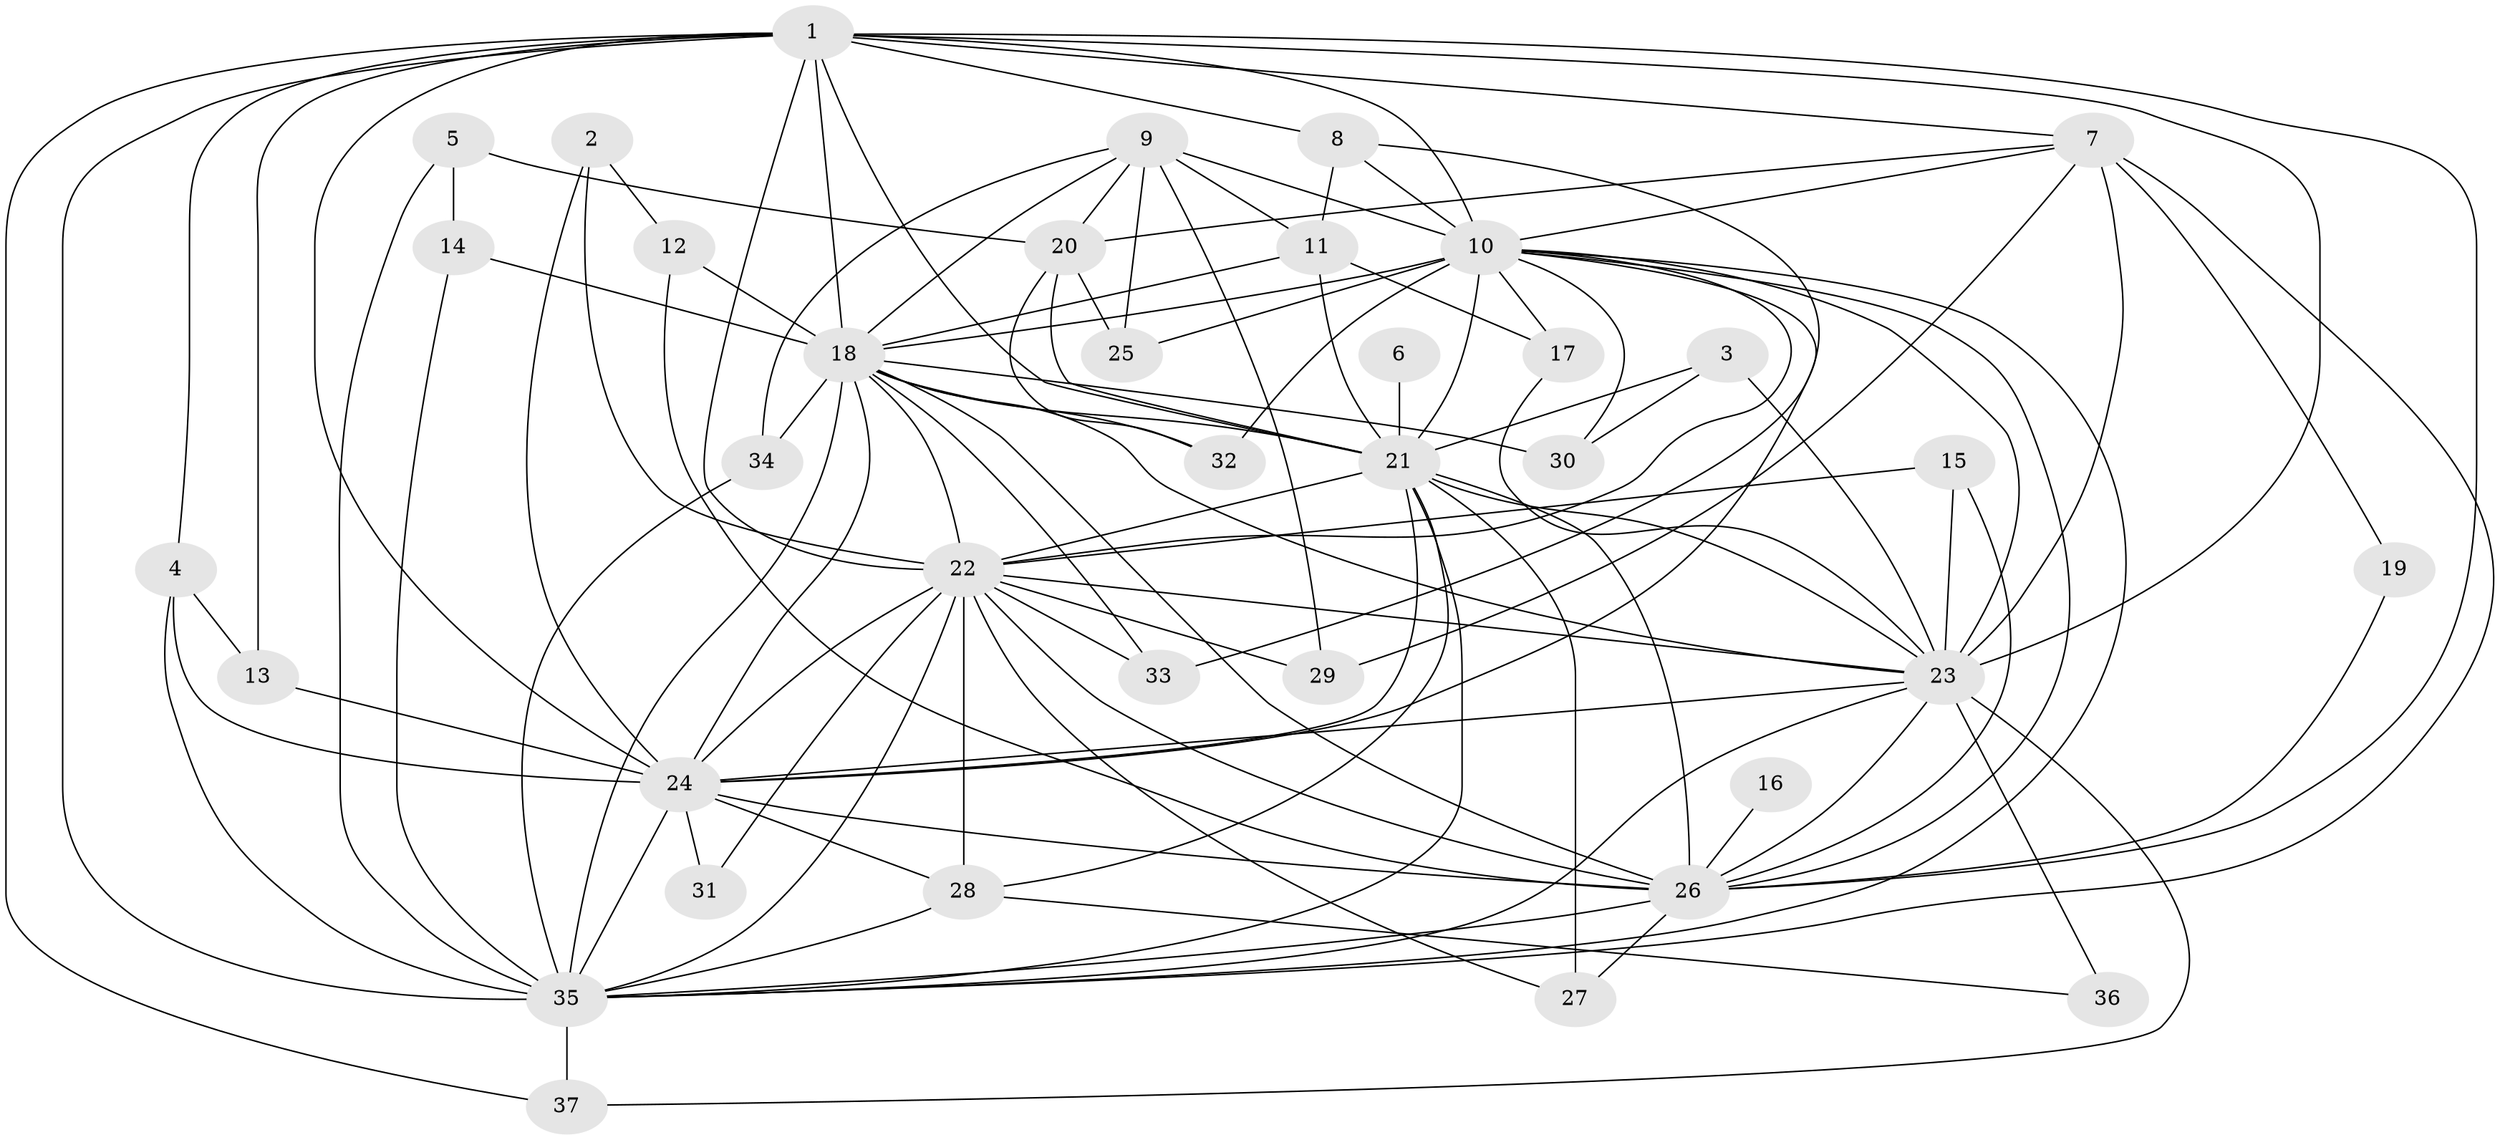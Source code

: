 // original degree distribution, {14: 0.0136986301369863, 18: 0.0547945205479452, 20: 0.0136986301369863, 16: 0.0273972602739726, 19: 0.0136986301369863, 15: 0.0136986301369863, 4: 0.0410958904109589, 3: 0.2191780821917808, 7: 0.0273972602739726, 8: 0.0136986301369863, 2: 0.5342465753424658, 5: 0.0273972602739726}
// Generated by graph-tools (version 1.1) at 2025/01/03/09/25 03:01:35]
// undirected, 37 vertices, 111 edges
graph export_dot {
graph [start="1"]
  node [color=gray90,style=filled];
  1;
  2;
  3;
  4;
  5;
  6;
  7;
  8;
  9;
  10;
  11;
  12;
  13;
  14;
  15;
  16;
  17;
  18;
  19;
  20;
  21;
  22;
  23;
  24;
  25;
  26;
  27;
  28;
  29;
  30;
  31;
  32;
  33;
  34;
  35;
  36;
  37;
  1 -- 4 [weight=1.0];
  1 -- 7 [weight=1.0];
  1 -- 8 [weight=1.0];
  1 -- 10 [weight=3.0];
  1 -- 13 [weight=1.0];
  1 -- 18 [weight=2.0];
  1 -- 21 [weight=2.0];
  1 -- 22 [weight=2.0];
  1 -- 23 [weight=3.0];
  1 -- 24 [weight=4.0];
  1 -- 26 [weight=2.0];
  1 -- 35 [weight=4.0];
  1 -- 37 [weight=1.0];
  2 -- 12 [weight=1.0];
  2 -- 22 [weight=1.0];
  2 -- 24 [weight=1.0];
  3 -- 21 [weight=1.0];
  3 -- 23 [weight=1.0];
  3 -- 30 [weight=1.0];
  4 -- 13 [weight=1.0];
  4 -- 24 [weight=1.0];
  4 -- 35 [weight=1.0];
  5 -- 14 [weight=1.0];
  5 -- 20 [weight=1.0];
  5 -- 35 [weight=1.0];
  6 -- 21 [weight=1.0];
  7 -- 10 [weight=1.0];
  7 -- 19 [weight=1.0];
  7 -- 20 [weight=1.0];
  7 -- 23 [weight=1.0];
  7 -- 29 [weight=1.0];
  7 -- 35 [weight=1.0];
  8 -- 10 [weight=1.0];
  8 -- 11 [weight=1.0];
  8 -- 33 [weight=1.0];
  9 -- 10 [weight=1.0];
  9 -- 11 [weight=1.0];
  9 -- 18 [weight=1.0];
  9 -- 20 [weight=1.0];
  9 -- 25 [weight=1.0];
  9 -- 29 [weight=1.0];
  9 -- 34 [weight=1.0];
  10 -- 17 [weight=1.0];
  10 -- 18 [weight=1.0];
  10 -- 21 [weight=1.0];
  10 -- 22 [weight=1.0];
  10 -- 23 [weight=1.0];
  10 -- 24 [weight=1.0];
  10 -- 25 [weight=1.0];
  10 -- 26 [weight=1.0];
  10 -- 30 [weight=1.0];
  10 -- 32 [weight=1.0];
  10 -- 35 [weight=1.0];
  11 -- 17 [weight=1.0];
  11 -- 18 [weight=1.0];
  11 -- 21 [weight=1.0];
  12 -- 18 [weight=1.0];
  12 -- 26 [weight=1.0];
  13 -- 24 [weight=1.0];
  14 -- 18 [weight=1.0];
  14 -- 35 [weight=1.0];
  15 -- 22 [weight=1.0];
  15 -- 23 [weight=1.0];
  15 -- 26 [weight=1.0];
  16 -- 26 [weight=1.0];
  17 -- 23 [weight=1.0];
  18 -- 21 [weight=1.0];
  18 -- 22 [weight=1.0];
  18 -- 23 [weight=1.0];
  18 -- 24 [weight=3.0];
  18 -- 26 [weight=1.0];
  18 -- 30 [weight=1.0];
  18 -- 32 [weight=1.0];
  18 -- 33 [weight=1.0];
  18 -- 34 [weight=1.0];
  18 -- 35 [weight=1.0];
  19 -- 26 [weight=1.0];
  20 -- 21 [weight=1.0];
  20 -- 25 [weight=2.0];
  20 -- 32 [weight=1.0];
  21 -- 22 [weight=2.0];
  21 -- 23 [weight=1.0];
  21 -- 24 [weight=2.0];
  21 -- 26 [weight=1.0];
  21 -- 27 [weight=1.0];
  21 -- 28 [weight=1.0];
  21 -- 35 [weight=1.0];
  22 -- 23 [weight=1.0];
  22 -- 24 [weight=1.0];
  22 -- 26 [weight=2.0];
  22 -- 27 [weight=1.0];
  22 -- 28 [weight=1.0];
  22 -- 29 [weight=1.0];
  22 -- 31 [weight=1.0];
  22 -- 33 [weight=1.0];
  22 -- 35 [weight=1.0];
  23 -- 24 [weight=1.0];
  23 -- 26 [weight=1.0];
  23 -- 35 [weight=1.0];
  23 -- 36 [weight=1.0];
  23 -- 37 [weight=1.0];
  24 -- 26 [weight=1.0];
  24 -- 28 [weight=1.0];
  24 -- 31 [weight=2.0];
  24 -- 35 [weight=1.0];
  26 -- 27 [weight=1.0];
  26 -- 35 [weight=1.0];
  28 -- 35 [weight=1.0];
  28 -- 36 [weight=1.0];
  34 -- 35 [weight=1.0];
  35 -- 37 [weight=1.0];
}
